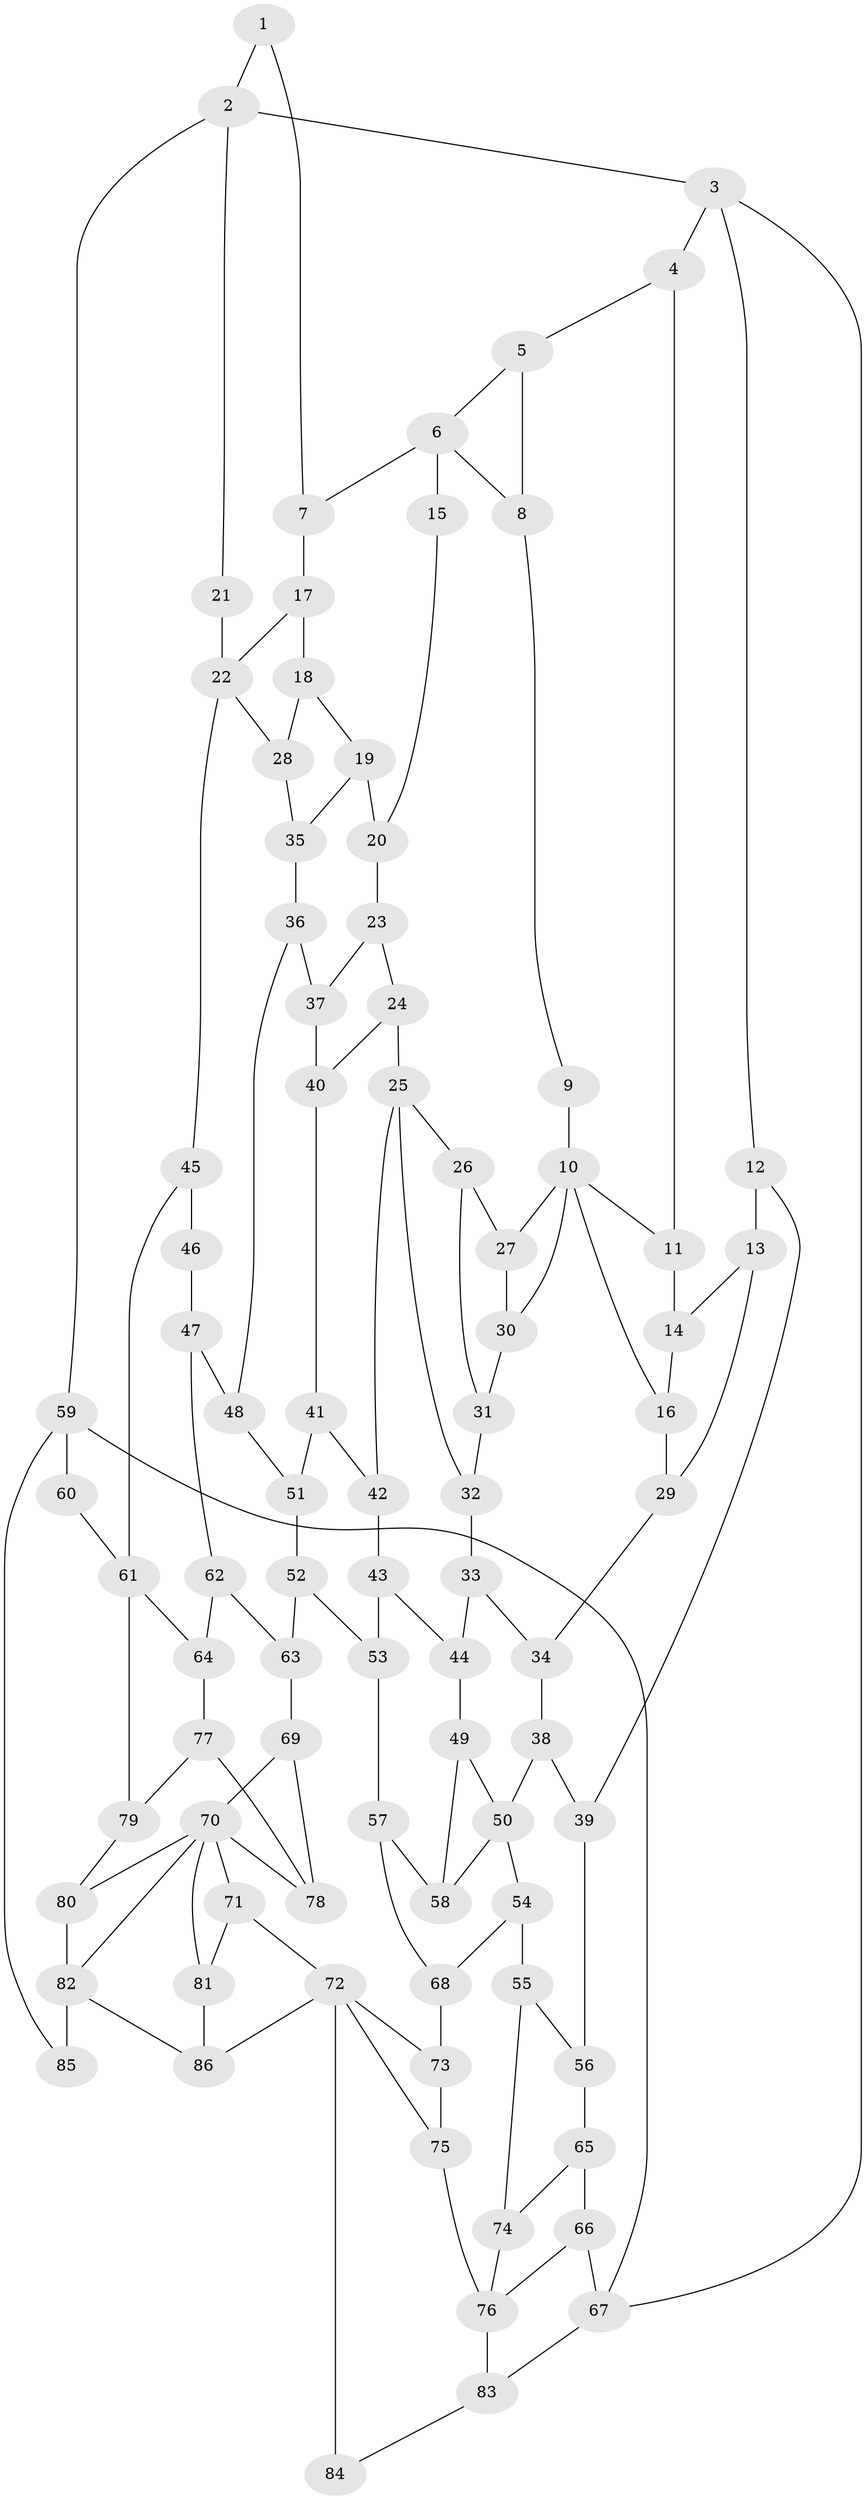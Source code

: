 // original degree distribution, {3: 0.01639344262295082, 6: 0.20491803278688525, 4: 0.22131147540983606, 5: 0.5573770491803278}
// Generated by graph-tools (version 1.1) at 2025/54/03/04/25 22:54:19]
// undirected, 86 vertices, 134 edges
graph export_dot {
  node [color=gray90,style=filled];
  1;
  2;
  3;
  4;
  5;
  6;
  7;
  8;
  9;
  10;
  11;
  12;
  13;
  14;
  15;
  16;
  17;
  18;
  19;
  20;
  21;
  22;
  23;
  24;
  25;
  26;
  27;
  28;
  29;
  30;
  31;
  32;
  33;
  34;
  35;
  36;
  37;
  38;
  39;
  40;
  41;
  42;
  43;
  44;
  45;
  46;
  47;
  48;
  49;
  50;
  51;
  52;
  53;
  54;
  55;
  56;
  57;
  58;
  59;
  60;
  61;
  62;
  63;
  64;
  65;
  66;
  67;
  68;
  69;
  70;
  71;
  72;
  73;
  74;
  75;
  76;
  77;
  78;
  79;
  80;
  81;
  82;
  83;
  84;
  85;
  86;
  1 -- 2 [weight=1.0];
  1 -- 7 [weight=1.0];
  2 -- 3 [weight=1.0];
  2 -- 21 [weight=1.0];
  2 -- 59 [weight=1.0];
  3 -- 4 [weight=1.0];
  3 -- 12 [weight=1.0];
  3 -- 67 [weight=1.0];
  4 -- 5 [weight=1.0];
  4 -- 11 [weight=1.0];
  5 -- 6 [weight=1.0];
  5 -- 8 [weight=1.0];
  6 -- 7 [weight=1.0];
  6 -- 8 [weight=1.0];
  6 -- 15 [weight=2.0];
  7 -- 17 [weight=1.0];
  8 -- 9 [weight=1.0];
  9 -- 10 [weight=2.0];
  10 -- 11 [weight=1.0];
  10 -- 16 [weight=1.0];
  10 -- 27 [weight=1.0];
  10 -- 30 [weight=1.0];
  11 -- 14 [weight=1.0];
  12 -- 13 [weight=1.0];
  12 -- 39 [weight=1.0];
  13 -- 14 [weight=1.0];
  13 -- 29 [weight=1.0];
  14 -- 16 [weight=1.0];
  15 -- 20 [weight=1.0];
  16 -- 29 [weight=1.0];
  17 -- 18 [weight=1.0];
  17 -- 22 [weight=1.0];
  18 -- 19 [weight=1.0];
  18 -- 28 [weight=1.0];
  19 -- 20 [weight=1.0];
  19 -- 35 [weight=1.0];
  20 -- 23 [weight=1.0];
  21 -- 22 [weight=2.0];
  22 -- 28 [weight=1.0];
  22 -- 45 [weight=2.0];
  23 -- 24 [weight=1.0];
  23 -- 37 [weight=1.0];
  24 -- 25 [weight=1.0];
  24 -- 40 [weight=1.0];
  25 -- 26 [weight=1.0];
  25 -- 32 [weight=1.0];
  25 -- 42 [weight=1.0];
  26 -- 27 [weight=1.0];
  26 -- 31 [weight=1.0];
  27 -- 30 [weight=1.0];
  28 -- 35 [weight=1.0];
  29 -- 34 [weight=1.0];
  30 -- 31 [weight=1.0];
  31 -- 32 [weight=1.0];
  32 -- 33 [weight=1.0];
  33 -- 34 [weight=1.0];
  33 -- 44 [weight=1.0];
  34 -- 38 [weight=1.0];
  35 -- 36 [weight=1.0];
  36 -- 37 [weight=1.0];
  36 -- 48 [weight=1.0];
  37 -- 40 [weight=1.0];
  38 -- 39 [weight=1.0];
  38 -- 50 [weight=1.0];
  39 -- 56 [weight=1.0];
  40 -- 41 [weight=1.0];
  41 -- 42 [weight=1.0];
  41 -- 51 [weight=1.0];
  42 -- 43 [weight=1.0];
  43 -- 44 [weight=1.0];
  43 -- 53 [weight=1.0];
  44 -- 49 [weight=1.0];
  45 -- 46 [weight=2.0];
  45 -- 61 [weight=2.0];
  46 -- 47 [weight=1.0];
  47 -- 48 [weight=1.0];
  47 -- 62 [weight=1.0];
  48 -- 51 [weight=1.0];
  49 -- 50 [weight=1.0];
  49 -- 58 [weight=1.0];
  50 -- 54 [weight=1.0];
  50 -- 58 [weight=1.0];
  51 -- 52 [weight=1.0];
  52 -- 53 [weight=1.0];
  52 -- 63 [weight=1.0];
  53 -- 57 [weight=1.0];
  54 -- 55 [weight=1.0];
  54 -- 68 [weight=1.0];
  55 -- 56 [weight=1.0];
  55 -- 74 [weight=1.0];
  56 -- 65 [weight=1.0];
  57 -- 58 [weight=1.0];
  57 -- 68 [weight=1.0];
  59 -- 60 [weight=1.0];
  59 -- 67 [weight=1.0];
  59 -- 85 [weight=1.0];
  60 -- 61 [weight=2.0];
  61 -- 64 [weight=1.0];
  61 -- 79 [weight=1.0];
  62 -- 63 [weight=1.0];
  62 -- 64 [weight=1.0];
  63 -- 69 [weight=1.0];
  64 -- 77 [weight=1.0];
  65 -- 66 [weight=1.0];
  65 -- 74 [weight=1.0];
  66 -- 67 [weight=1.0];
  66 -- 76 [weight=1.0];
  67 -- 83 [weight=1.0];
  68 -- 73 [weight=1.0];
  69 -- 70 [weight=1.0];
  69 -- 78 [weight=1.0];
  70 -- 71 [weight=1.0];
  70 -- 78 [weight=1.0];
  70 -- 80 [weight=1.0];
  70 -- 81 [weight=1.0];
  70 -- 82 [weight=1.0];
  71 -- 72 [weight=1.0];
  71 -- 81 [weight=1.0];
  72 -- 73 [weight=1.0];
  72 -- 75 [weight=1.0];
  72 -- 84 [weight=2.0];
  72 -- 86 [weight=1.0];
  73 -- 75 [weight=1.0];
  74 -- 76 [weight=1.0];
  75 -- 76 [weight=2.0];
  76 -- 83 [weight=2.0];
  77 -- 78 [weight=1.0];
  77 -- 79 [weight=1.0];
  79 -- 80 [weight=1.0];
  80 -- 82 [weight=2.0];
  81 -- 86 [weight=1.0];
  82 -- 85 [weight=2.0];
  82 -- 86 [weight=1.0];
  83 -- 84 [weight=1.0];
}
